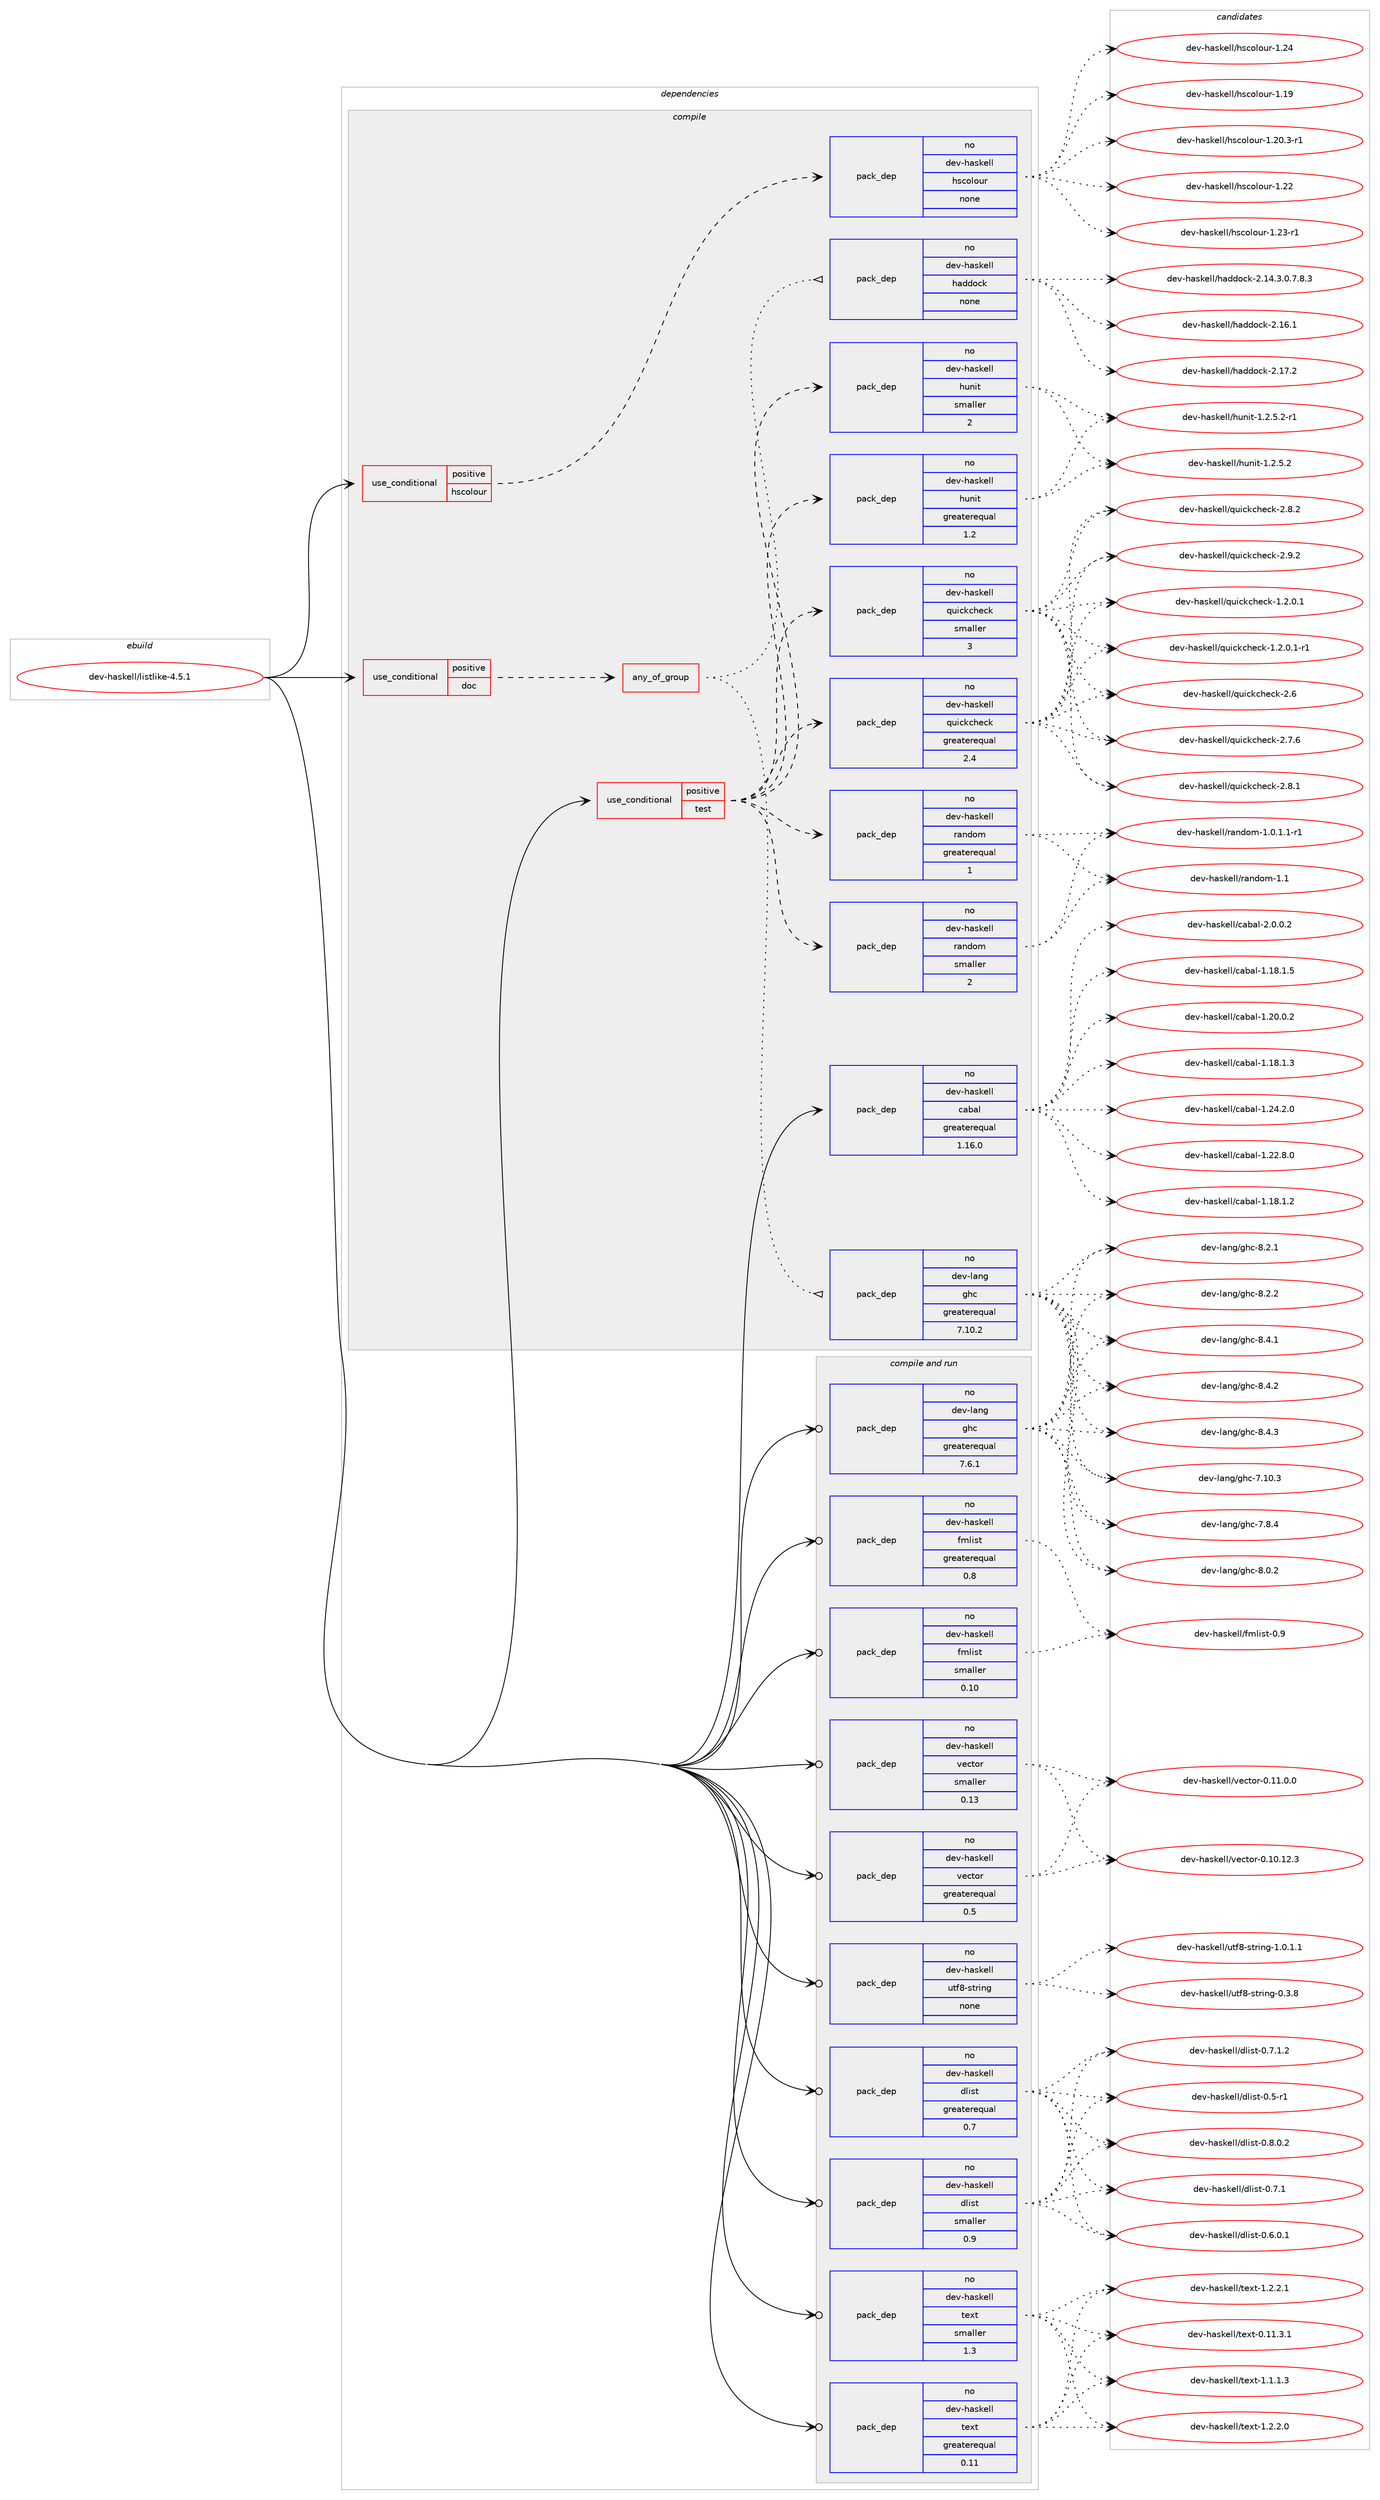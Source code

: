 digraph prolog {

# *************
# Graph options
# *************

newrank=true;
concentrate=true;
compound=true;
graph [rankdir=LR,fontname=Helvetica,fontsize=10,ranksep=1.5];#, ranksep=2.5, nodesep=0.2];
edge  [arrowhead=vee];
node  [fontname=Helvetica,fontsize=10];

# **********
# The ebuild
# **********

subgraph cluster_leftcol {
color=gray;
rank=same;
label=<<i>ebuild</i>>;
id [label="dev-haskell/listlike-4.5.1", color=red, width=4, href="../dev-haskell/listlike-4.5.1.svg"];
}

# ****************
# The dependencies
# ****************

subgraph cluster_midcol {
color=gray;
label=<<i>dependencies</i>>;
subgraph cluster_compile {
fillcolor="#eeeeee";
style=filled;
label=<<i>compile</i>>;
subgraph cond360553 {
dependency1338701 [label=<<TABLE BORDER="0" CELLBORDER="1" CELLSPACING="0" CELLPADDING="4"><TR><TD ROWSPAN="3" CELLPADDING="10">use_conditional</TD></TR><TR><TD>positive</TD></TR><TR><TD>doc</TD></TR></TABLE>>, shape=none, color=red];
subgraph any21204 {
dependency1338702 [label=<<TABLE BORDER="0" CELLBORDER="1" CELLSPACING="0" CELLPADDING="4"><TR><TD CELLPADDING="10">any_of_group</TD></TR></TABLE>>, shape=none, color=red];subgraph pack956392 {
dependency1338703 [label=<<TABLE BORDER="0" CELLBORDER="1" CELLSPACING="0" CELLPADDING="4" WIDTH="220"><TR><TD ROWSPAN="6" CELLPADDING="30">pack_dep</TD></TR><TR><TD WIDTH="110">no</TD></TR><TR><TD>dev-haskell</TD></TR><TR><TD>haddock</TD></TR><TR><TD>none</TD></TR><TR><TD></TD></TR></TABLE>>, shape=none, color=blue];
}
dependency1338702:e -> dependency1338703:w [weight=20,style="dotted",arrowhead="oinv"];
subgraph pack956393 {
dependency1338704 [label=<<TABLE BORDER="0" CELLBORDER="1" CELLSPACING="0" CELLPADDING="4" WIDTH="220"><TR><TD ROWSPAN="6" CELLPADDING="30">pack_dep</TD></TR><TR><TD WIDTH="110">no</TD></TR><TR><TD>dev-lang</TD></TR><TR><TD>ghc</TD></TR><TR><TD>greaterequal</TD></TR><TR><TD>7.10.2</TD></TR></TABLE>>, shape=none, color=blue];
}
dependency1338702:e -> dependency1338704:w [weight=20,style="dotted",arrowhead="oinv"];
}
dependency1338701:e -> dependency1338702:w [weight=20,style="dashed",arrowhead="vee"];
}
id:e -> dependency1338701:w [weight=20,style="solid",arrowhead="vee"];
subgraph cond360554 {
dependency1338705 [label=<<TABLE BORDER="0" CELLBORDER="1" CELLSPACING="0" CELLPADDING="4"><TR><TD ROWSPAN="3" CELLPADDING="10">use_conditional</TD></TR><TR><TD>positive</TD></TR><TR><TD>hscolour</TD></TR></TABLE>>, shape=none, color=red];
subgraph pack956394 {
dependency1338706 [label=<<TABLE BORDER="0" CELLBORDER="1" CELLSPACING="0" CELLPADDING="4" WIDTH="220"><TR><TD ROWSPAN="6" CELLPADDING="30">pack_dep</TD></TR><TR><TD WIDTH="110">no</TD></TR><TR><TD>dev-haskell</TD></TR><TR><TD>hscolour</TD></TR><TR><TD>none</TD></TR><TR><TD></TD></TR></TABLE>>, shape=none, color=blue];
}
dependency1338705:e -> dependency1338706:w [weight=20,style="dashed",arrowhead="vee"];
}
id:e -> dependency1338705:w [weight=20,style="solid",arrowhead="vee"];
subgraph cond360555 {
dependency1338707 [label=<<TABLE BORDER="0" CELLBORDER="1" CELLSPACING="0" CELLPADDING="4"><TR><TD ROWSPAN="3" CELLPADDING="10">use_conditional</TD></TR><TR><TD>positive</TD></TR><TR><TD>test</TD></TR></TABLE>>, shape=none, color=red];
subgraph pack956395 {
dependency1338708 [label=<<TABLE BORDER="0" CELLBORDER="1" CELLSPACING="0" CELLPADDING="4" WIDTH="220"><TR><TD ROWSPAN="6" CELLPADDING="30">pack_dep</TD></TR><TR><TD WIDTH="110">no</TD></TR><TR><TD>dev-haskell</TD></TR><TR><TD>hunit</TD></TR><TR><TD>greaterequal</TD></TR><TR><TD>1.2</TD></TR></TABLE>>, shape=none, color=blue];
}
dependency1338707:e -> dependency1338708:w [weight=20,style="dashed",arrowhead="vee"];
subgraph pack956396 {
dependency1338709 [label=<<TABLE BORDER="0" CELLBORDER="1" CELLSPACING="0" CELLPADDING="4" WIDTH="220"><TR><TD ROWSPAN="6" CELLPADDING="30">pack_dep</TD></TR><TR><TD WIDTH="110">no</TD></TR><TR><TD>dev-haskell</TD></TR><TR><TD>hunit</TD></TR><TR><TD>smaller</TD></TR><TR><TD>2</TD></TR></TABLE>>, shape=none, color=blue];
}
dependency1338707:e -> dependency1338709:w [weight=20,style="dashed",arrowhead="vee"];
subgraph pack956397 {
dependency1338710 [label=<<TABLE BORDER="0" CELLBORDER="1" CELLSPACING="0" CELLPADDING="4" WIDTH="220"><TR><TD ROWSPAN="6" CELLPADDING="30">pack_dep</TD></TR><TR><TD WIDTH="110">no</TD></TR><TR><TD>dev-haskell</TD></TR><TR><TD>quickcheck</TD></TR><TR><TD>greaterequal</TD></TR><TR><TD>2.4</TD></TR></TABLE>>, shape=none, color=blue];
}
dependency1338707:e -> dependency1338710:w [weight=20,style="dashed",arrowhead="vee"];
subgraph pack956398 {
dependency1338711 [label=<<TABLE BORDER="0" CELLBORDER="1" CELLSPACING="0" CELLPADDING="4" WIDTH="220"><TR><TD ROWSPAN="6" CELLPADDING="30">pack_dep</TD></TR><TR><TD WIDTH="110">no</TD></TR><TR><TD>dev-haskell</TD></TR><TR><TD>quickcheck</TD></TR><TR><TD>smaller</TD></TR><TR><TD>3</TD></TR></TABLE>>, shape=none, color=blue];
}
dependency1338707:e -> dependency1338711:w [weight=20,style="dashed",arrowhead="vee"];
subgraph pack956399 {
dependency1338712 [label=<<TABLE BORDER="0" CELLBORDER="1" CELLSPACING="0" CELLPADDING="4" WIDTH="220"><TR><TD ROWSPAN="6" CELLPADDING="30">pack_dep</TD></TR><TR><TD WIDTH="110">no</TD></TR><TR><TD>dev-haskell</TD></TR><TR><TD>random</TD></TR><TR><TD>greaterequal</TD></TR><TR><TD>1</TD></TR></TABLE>>, shape=none, color=blue];
}
dependency1338707:e -> dependency1338712:w [weight=20,style="dashed",arrowhead="vee"];
subgraph pack956400 {
dependency1338713 [label=<<TABLE BORDER="0" CELLBORDER="1" CELLSPACING="0" CELLPADDING="4" WIDTH="220"><TR><TD ROWSPAN="6" CELLPADDING="30">pack_dep</TD></TR><TR><TD WIDTH="110">no</TD></TR><TR><TD>dev-haskell</TD></TR><TR><TD>random</TD></TR><TR><TD>smaller</TD></TR><TR><TD>2</TD></TR></TABLE>>, shape=none, color=blue];
}
dependency1338707:e -> dependency1338713:w [weight=20,style="dashed",arrowhead="vee"];
}
id:e -> dependency1338707:w [weight=20,style="solid",arrowhead="vee"];
subgraph pack956401 {
dependency1338714 [label=<<TABLE BORDER="0" CELLBORDER="1" CELLSPACING="0" CELLPADDING="4" WIDTH="220"><TR><TD ROWSPAN="6" CELLPADDING="30">pack_dep</TD></TR><TR><TD WIDTH="110">no</TD></TR><TR><TD>dev-haskell</TD></TR><TR><TD>cabal</TD></TR><TR><TD>greaterequal</TD></TR><TR><TD>1.16.0</TD></TR></TABLE>>, shape=none, color=blue];
}
id:e -> dependency1338714:w [weight=20,style="solid",arrowhead="vee"];
}
subgraph cluster_compileandrun {
fillcolor="#eeeeee";
style=filled;
label=<<i>compile and run</i>>;
subgraph pack956402 {
dependency1338715 [label=<<TABLE BORDER="0" CELLBORDER="1" CELLSPACING="0" CELLPADDING="4" WIDTH="220"><TR><TD ROWSPAN="6" CELLPADDING="30">pack_dep</TD></TR><TR><TD WIDTH="110">no</TD></TR><TR><TD>dev-haskell</TD></TR><TR><TD>dlist</TD></TR><TR><TD>greaterequal</TD></TR><TR><TD>0.7</TD></TR></TABLE>>, shape=none, color=blue];
}
id:e -> dependency1338715:w [weight=20,style="solid",arrowhead="odotvee"];
subgraph pack956403 {
dependency1338716 [label=<<TABLE BORDER="0" CELLBORDER="1" CELLSPACING="0" CELLPADDING="4" WIDTH="220"><TR><TD ROWSPAN="6" CELLPADDING="30">pack_dep</TD></TR><TR><TD WIDTH="110">no</TD></TR><TR><TD>dev-haskell</TD></TR><TR><TD>dlist</TD></TR><TR><TD>smaller</TD></TR><TR><TD>0.9</TD></TR></TABLE>>, shape=none, color=blue];
}
id:e -> dependency1338716:w [weight=20,style="solid",arrowhead="odotvee"];
subgraph pack956404 {
dependency1338717 [label=<<TABLE BORDER="0" CELLBORDER="1" CELLSPACING="0" CELLPADDING="4" WIDTH="220"><TR><TD ROWSPAN="6" CELLPADDING="30">pack_dep</TD></TR><TR><TD WIDTH="110">no</TD></TR><TR><TD>dev-haskell</TD></TR><TR><TD>fmlist</TD></TR><TR><TD>greaterequal</TD></TR><TR><TD>0.8</TD></TR></TABLE>>, shape=none, color=blue];
}
id:e -> dependency1338717:w [weight=20,style="solid",arrowhead="odotvee"];
subgraph pack956405 {
dependency1338718 [label=<<TABLE BORDER="0" CELLBORDER="1" CELLSPACING="0" CELLPADDING="4" WIDTH="220"><TR><TD ROWSPAN="6" CELLPADDING="30">pack_dep</TD></TR><TR><TD WIDTH="110">no</TD></TR><TR><TD>dev-haskell</TD></TR><TR><TD>fmlist</TD></TR><TR><TD>smaller</TD></TR><TR><TD>0.10</TD></TR></TABLE>>, shape=none, color=blue];
}
id:e -> dependency1338718:w [weight=20,style="solid",arrowhead="odotvee"];
subgraph pack956406 {
dependency1338719 [label=<<TABLE BORDER="0" CELLBORDER="1" CELLSPACING="0" CELLPADDING="4" WIDTH="220"><TR><TD ROWSPAN="6" CELLPADDING="30">pack_dep</TD></TR><TR><TD WIDTH="110">no</TD></TR><TR><TD>dev-haskell</TD></TR><TR><TD>text</TD></TR><TR><TD>greaterequal</TD></TR><TR><TD>0.11</TD></TR></TABLE>>, shape=none, color=blue];
}
id:e -> dependency1338719:w [weight=20,style="solid",arrowhead="odotvee"];
subgraph pack956407 {
dependency1338720 [label=<<TABLE BORDER="0" CELLBORDER="1" CELLSPACING="0" CELLPADDING="4" WIDTH="220"><TR><TD ROWSPAN="6" CELLPADDING="30">pack_dep</TD></TR><TR><TD WIDTH="110">no</TD></TR><TR><TD>dev-haskell</TD></TR><TR><TD>text</TD></TR><TR><TD>smaller</TD></TR><TR><TD>1.3</TD></TR></TABLE>>, shape=none, color=blue];
}
id:e -> dependency1338720:w [weight=20,style="solid",arrowhead="odotvee"];
subgraph pack956408 {
dependency1338721 [label=<<TABLE BORDER="0" CELLBORDER="1" CELLSPACING="0" CELLPADDING="4" WIDTH="220"><TR><TD ROWSPAN="6" CELLPADDING="30">pack_dep</TD></TR><TR><TD WIDTH="110">no</TD></TR><TR><TD>dev-haskell</TD></TR><TR><TD>utf8-string</TD></TR><TR><TD>none</TD></TR><TR><TD></TD></TR></TABLE>>, shape=none, color=blue];
}
id:e -> dependency1338721:w [weight=20,style="solid",arrowhead="odotvee"];
subgraph pack956409 {
dependency1338722 [label=<<TABLE BORDER="0" CELLBORDER="1" CELLSPACING="0" CELLPADDING="4" WIDTH="220"><TR><TD ROWSPAN="6" CELLPADDING="30">pack_dep</TD></TR><TR><TD WIDTH="110">no</TD></TR><TR><TD>dev-haskell</TD></TR><TR><TD>vector</TD></TR><TR><TD>greaterequal</TD></TR><TR><TD>0.5</TD></TR></TABLE>>, shape=none, color=blue];
}
id:e -> dependency1338722:w [weight=20,style="solid",arrowhead="odotvee"];
subgraph pack956410 {
dependency1338723 [label=<<TABLE BORDER="0" CELLBORDER="1" CELLSPACING="0" CELLPADDING="4" WIDTH="220"><TR><TD ROWSPAN="6" CELLPADDING="30">pack_dep</TD></TR><TR><TD WIDTH="110">no</TD></TR><TR><TD>dev-haskell</TD></TR><TR><TD>vector</TD></TR><TR><TD>smaller</TD></TR><TR><TD>0.13</TD></TR></TABLE>>, shape=none, color=blue];
}
id:e -> dependency1338723:w [weight=20,style="solid",arrowhead="odotvee"];
subgraph pack956411 {
dependency1338724 [label=<<TABLE BORDER="0" CELLBORDER="1" CELLSPACING="0" CELLPADDING="4" WIDTH="220"><TR><TD ROWSPAN="6" CELLPADDING="30">pack_dep</TD></TR><TR><TD WIDTH="110">no</TD></TR><TR><TD>dev-lang</TD></TR><TR><TD>ghc</TD></TR><TR><TD>greaterequal</TD></TR><TR><TD>7.6.1</TD></TR></TABLE>>, shape=none, color=blue];
}
id:e -> dependency1338724:w [weight=20,style="solid",arrowhead="odotvee"];
}
subgraph cluster_run {
fillcolor="#eeeeee";
style=filled;
label=<<i>run</i>>;
}
}

# **************
# The candidates
# **************

subgraph cluster_choices {
rank=same;
color=gray;
label=<<i>candidates</i>>;

subgraph choice956392 {
color=black;
nodesep=1;
choice1001011184510497115107101108108471049710010011199107455046495246514648465546564651 [label="dev-haskell/haddock-2.14.3.0.7.8.3", color=red, width=4,href="../dev-haskell/haddock-2.14.3.0.7.8.3.svg"];
choice100101118451049711510710110810847104971001001119910745504649544649 [label="dev-haskell/haddock-2.16.1", color=red, width=4,href="../dev-haskell/haddock-2.16.1.svg"];
choice100101118451049711510710110810847104971001001119910745504649554650 [label="dev-haskell/haddock-2.17.2", color=red, width=4,href="../dev-haskell/haddock-2.17.2.svg"];
dependency1338703:e -> choice1001011184510497115107101108108471049710010011199107455046495246514648465546564651:w [style=dotted,weight="100"];
dependency1338703:e -> choice100101118451049711510710110810847104971001001119910745504649544649:w [style=dotted,weight="100"];
dependency1338703:e -> choice100101118451049711510710110810847104971001001119910745504649554650:w [style=dotted,weight="100"];
}
subgraph choice956393 {
color=black;
nodesep=1;
choice1001011184510897110103471031049945554649484651 [label="dev-lang/ghc-7.10.3", color=red, width=4,href="../dev-lang/ghc-7.10.3.svg"];
choice10010111845108971101034710310499455546564652 [label="dev-lang/ghc-7.8.4", color=red, width=4,href="../dev-lang/ghc-7.8.4.svg"];
choice10010111845108971101034710310499455646484650 [label="dev-lang/ghc-8.0.2", color=red, width=4,href="../dev-lang/ghc-8.0.2.svg"];
choice10010111845108971101034710310499455646504649 [label="dev-lang/ghc-8.2.1", color=red, width=4,href="../dev-lang/ghc-8.2.1.svg"];
choice10010111845108971101034710310499455646504650 [label="dev-lang/ghc-8.2.2", color=red, width=4,href="../dev-lang/ghc-8.2.2.svg"];
choice10010111845108971101034710310499455646524649 [label="dev-lang/ghc-8.4.1", color=red, width=4,href="../dev-lang/ghc-8.4.1.svg"];
choice10010111845108971101034710310499455646524650 [label="dev-lang/ghc-8.4.2", color=red, width=4,href="../dev-lang/ghc-8.4.2.svg"];
choice10010111845108971101034710310499455646524651 [label="dev-lang/ghc-8.4.3", color=red, width=4,href="../dev-lang/ghc-8.4.3.svg"];
dependency1338704:e -> choice1001011184510897110103471031049945554649484651:w [style=dotted,weight="100"];
dependency1338704:e -> choice10010111845108971101034710310499455546564652:w [style=dotted,weight="100"];
dependency1338704:e -> choice10010111845108971101034710310499455646484650:w [style=dotted,weight="100"];
dependency1338704:e -> choice10010111845108971101034710310499455646504649:w [style=dotted,weight="100"];
dependency1338704:e -> choice10010111845108971101034710310499455646504650:w [style=dotted,weight="100"];
dependency1338704:e -> choice10010111845108971101034710310499455646524649:w [style=dotted,weight="100"];
dependency1338704:e -> choice10010111845108971101034710310499455646524650:w [style=dotted,weight="100"];
dependency1338704:e -> choice10010111845108971101034710310499455646524651:w [style=dotted,weight="100"];
}
subgraph choice956394 {
color=black;
nodesep=1;
choice100101118451049711510710110810847104115991111081111171144549464957 [label="dev-haskell/hscolour-1.19", color=red, width=4,href="../dev-haskell/hscolour-1.19.svg"];
choice10010111845104971151071011081084710411599111108111117114454946504846514511449 [label="dev-haskell/hscolour-1.20.3-r1", color=red, width=4,href="../dev-haskell/hscolour-1.20.3-r1.svg"];
choice100101118451049711510710110810847104115991111081111171144549465050 [label="dev-haskell/hscolour-1.22", color=red, width=4,href="../dev-haskell/hscolour-1.22.svg"];
choice1001011184510497115107101108108471041159911110811111711445494650514511449 [label="dev-haskell/hscolour-1.23-r1", color=red, width=4,href="../dev-haskell/hscolour-1.23-r1.svg"];
choice100101118451049711510710110810847104115991111081111171144549465052 [label="dev-haskell/hscolour-1.24", color=red, width=4,href="../dev-haskell/hscolour-1.24.svg"];
dependency1338706:e -> choice100101118451049711510710110810847104115991111081111171144549464957:w [style=dotted,weight="100"];
dependency1338706:e -> choice10010111845104971151071011081084710411599111108111117114454946504846514511449:w [style=dotted,weight="100"];
dependency1338706:e -> choice100101118451049711510710110810847104115991111081111171144549465050:w [style=dotted,weight="100"];
dependency1338706:e -> choice1001011184510497115107101108108471041159911110811111711445494650514511449:w [style=dotted,weight="100"];
dependency1338706:e -> choice100101118451049711510710110810847104115991111081111171144549465052:w [style=dotted,weight="100"];
}
subgraph choice956395 {
color=black;
nodesep=1;
choice1001011184510497115107101108108471041171101051164549465046534650 [label="dev-haskell/hunit-1.2.5.2", color=red, width=4,href="../dev-haskell/hunit-1.2.5.2.svg"];
choice10010111845104971151071011081084710411711010511645494650465346504511449 [label="dev-haskell/hunit-1.2.5.2-r1", color=red, width=4,href="../dev-haskell/hunit-1.2.5.2-r1.svg"];
dependency1338708:e -> choice1001011184510497115107101108108471041171101051164549465046534650:w [style=dotted,weight="100"];
dependency1338708:e -> choice10010111845104971151071011081084710411711010511645494650465346504511449:w [style=dotted,weight="100"];
}
subgraph choice956396 {
color=black;
nodesep=1;
choice1001011184510497115107101108108471041171101051164549465046534650 [label="dev-haskell/hunit-1.2.5.2", color=red, width=4,href="../dev-haskell/hunit-1.2.5.2.svg"];
choice10010111845104971151071011081084710411711010511645494650465346504511449 [label="dev-haskell/hunit-1.2.5.2-r1", color=red, width=4,href="../dev-haskell/hunit-1.2.5.2-r1.svg"];
dependency1338709:e -> choice1001011184510497115107101108108471041171101051164549465046534650:w [style=dotted,weight="100"];
dependency1338709:e -> choice10010111845104971151071011081084710411711010511645494650465346504511449:w [style=dotted,weight="100"];
}
subgraph choice956397 {
color=black;
nodesep=1;
choice1001011184510497115107101108108471131171059910799104101991074549465046484649 [label="dev-haskell/quickcheck-1.2.0.1", color=red, width=4,href="../dev-haskell/quickcheck-1.2.0.1.svg"];
choice10010111845104971151071011081084711311710599107991041019910745494650464846494511449 [label="dev-haskell/quickcheck-1.2.0.1-r1", color=red, width=4,href="../dev-haskell/quickcheck-1.2.0.1-r1.svg"];
choice10010111845104971151071011081084711311710599107991041019910745504654 [label="dev-haskell/quickcheck-2.6", color=red, width=4,href="../dev-haskell/quickcheck-2.6.svg"];
choice100101118451049711510710110810847113117105991079910410199107455046554654 [label="dev-haskell/quickcheck-2.7.6", color=red, width=4,href="../dev-haskell/quickcheck-2.7.6.svg"];
choice100101118451049711510710110810847113117105991079910410199107455046564649 [label="dev-haskell/quickcheck-2.8.1", color=red, width=4,href="../dev-haskell/quickcheck-2.8.1.svg"];
choice100101118451049711510710110810847113117105991079910410199107455046564650 [label="dev-haskell/quickcheck-2.8.2", color=red, width=4,href="../dev-haskell/quickcheck-2.8.2.svg"];
choice100101118451049711510710110810847113117105991079910410199107455046574650 [label="dev-haskell/quickcheck-2.9.2", color=red, width=4,href="../dev-haskell/quickcheck-2.9.2.svg"];
dependency1338710:e -> choice1001011184510497115107101108108471131171059910799104101991074549465046484649:w [style=dotted,weight="100"];
dependency1338710:e -> choice10010111845104971151071011081084711311710599107991041019910745494650464846494511449:w [style=dotted,weight="100"];
dependency1338710:e -> choice10010111845104971151071011081084711311710599107991041019910745504654:w [style=dotted,weight="100"];
dependency1338710:e -> choice100101118451049711510710110810847113117105991079910410199107455046554654:w [style=dotted,weight="100"];
dependency1338710:e -> choice100101118451049711510710110810847113117105991079910410199107455046564649:w [style=dotted,weight="100"];
dependency1338710:e -> choice100101118451049711510710110810847113117105991079910410199107455046564650:w [style=dotted,weight="100"];
dependency1338710:e -> choice100101118451049711510710110810847113117105991079910410199107455046574650:w [style=dotted,weight="100"];
}
subgraph choice956398 {
color=black;
nodesep=1;
choice1001011184510497115107101108108471131171059910799104101991074549465046484649 [label="dev-haskell/quickcheck-1.2.0.1", color=red, width=4,href="../dev-haskell/quickcheck-1.2.0.1.svg"];
choice10010111845104971151071011081084711311710599107991041019910745494650464846494511449 [label="dev-haskell/quickcheck-1.2.0.1-r1", color=red, width=4,href="../dev-haskell/quickcheck-1.2.0.1-r1.svg"];
choice10010111845104971151071011081084711311710599107991041019910745504654 [label="dev-haskell/quickcheck-2.6", color=red, width=4,href="../dev-haskell/quickcheck-2.6.svg"];
choice100101118451049711510710110810847113117105991079910410199107455046554654 [label="dev-haskell/quickcheck-2.7.6", color=red, width=4,href="../dev-haskell/quickcheck-2.7.6.svg"];
choice100101118451049711510710110810847113117105991079910410199107455046564649 [label="dev-haskell/quickcheck-2.8.1", color=red, width=4,href="../dev-haskell/quickcheck-2.8.1.svg"];
choice100101118451049711510710110810847113117105991079910410199107455046564650 [label="dev-haskell/quickcheck-2.8.2", color=red, width=4,href="../dev-haskell/quickcheck-2.8.2.svg"];
choice100101118451049711510710110810847113117105991079910410199107455046574650 [label="dev-haskell/quickcheck-2.9.2", color=red, width=4,href="../dev-haskell/quickcheck-2.9.2.svg"];
dependency1338711:e -> choice1001011184510497115107101108108471131171059910799104101991074549465046484649:w [style=dotted,weight="100"];
dependency1338711:e -> choice10010111845104971151071011081084711311710599107991041019910745494650464846494511449:w [style=dotted,weight="100"];
dependency1338711:e -> choice10010111845104971151071011081084711311710599107991041019910745504654:w [style=dotted,weight="100"];
dependency1338711:e -> choice100101118451049711510710110810847113117105991079910410199107455046554654:w [style=dotted,weight="100"];
dependency1338711:e -> choice100101118451049711510710110810847113117105991079910410199107455046564649:w [style=dotted,weight="100"];
dependency1338711:e -> choice100101118451049711510710110810847113117105991079910410199107455046564650:w [style=dotted,weight="100"];
dependency1338711:e -> choice100101118451049711510710110810847113117105991079910410199107455046574650:w [style=dotted,weight="100"];
}
subgraph choice956399 {
color=black;
nodesep=1;
choice1001011184510497115107101108108471149711010011110945494648464946494511449 [label="dev-haskell/random-1.0.1.1-r1", color=red, width=4,href="../dev-haskell/random-1.0.1.1-r1.svg"];
choice1001011184510497115107101108108471149711010011110945494649 [label="dev-haskell/random-1.1", color=red, width=4,href="../dev-haskell/random-1.1.svg"];
dependency1338712:e -> choice1001011184510497115107101108108471149711010011110945494648464946494511449:w [style=dotted,weight="100"];
dependency1338712:e -> choice1001011184510497115107101108108471149711010011110945494649:w [style=dotted,weight="100"];
}
subgraph choice956400 {
color=black;
nodesep=1;
choice1001011184510497115107101108108471149711010011110945494648464946494511449 [label="dev-haskell/random-1.0.1.1-r1", color=red, width=4,href="../dev-haskell/random-1.0.1.1-r1.svg"];
choice1001011184510497115107101108108471149711010011110945494649 [label="dev-haskell/random-1.1", color=red, width=4,href="../dev-haskell/random-1.1.svg"];
dependency1338713:e -> choice1001011184510497115107101108108471149711010011110945494648464946494511449:w [style=dotted,weight="100"];
dependency1338713:e -> choice1001011184510497115107101108108471149711010011110945494649:w [style=dotted,weight="100"];
}
subgraph choice956401 {
color=black;
nodesep=1;
choice10010111845104971151071011081084799979897108454946495646494650 [label="dev-haskell/cabal-1.18.1.2", color=red, width=4,href="../dev-haskell/cabal-1.18.1.2.svg"];
choice10010111845104971151071011081084799979897108454946495646494651 [label="dev-haskell/cabal-1.18.1.3", color=red, width=4,href="../dev-haskell/cabal-1.18.1.3.svg"];
choice10010111845104971151071011081084799979897108454946495646494653 [label="dev-haskell/cabal-1.18.1.5", color=red, width=4,href="../dev-haskell/cabal-1.18.1.5.svg"];
choice10010111845104971151071011081084799979897108454946504846484650 [label="dev-haskell/cabal-1.20.0.2", color=red, width=4,href="../dev-haskell/cabal-1.20.0.2.svg"];
choice10010111845104971151071011081084799979897108454946505046564648 [label="dev-haskell/cabal-1.22.8.0", color=red, width=4,href="../dev-haskell/cabal-1.22.8.0.svg"];
choice10010111845104971151071011081084799979897108454946505246504648 [label="dev-haskell/cabal-1.24.2.0", color=red, width=4,href="../dev-haskell/cabal-1.24.2.0.svg"];
choice100101118451049711510710110810847999798971084550464846484650 [label="dev-haskell/cabal-2.0.0.2", color=red, width=4,href="../dev-haskell/cabal-2.0.0.2.svg"];
dependency1338714:e -> choice10010111845104971151071011081084799979897108454946495646494650:w [style=dotted,weight="100"];
dependency1338714:e -> choice10010111845104971151071011081084799979897108454946495646494651:w [style=dotted,weight="100"];
dependency1338714:e -> choice10010111845104971151071011081084799979897108454946495646494653:w [style=dotted,weight="100"];
dependency1338714:e -> choice10010111845104971151071011081084799979897108454946504846484650:w [style=dotted,weight="100"];
dependency1338714:e -> choice10010111845104971151071011081084799979897108454946505046564648:w [style=dotted,weight="100"];
dependency1338714:e -> choice10010111845104971151071011081084799979897108454946505246504648:w [style=dotted,weight="100"];
dependency1338714:e -> choice100101118451049711510710110810847999798971084550464846484650:w [style=dotted,weight="100"];
}
subgraph choice956402 {
color=black;
nodesep=1;
choice100101118451049711510710110810847100108105115116454846534511449 [label="dev-haskell/dlist-0.5-r1", color=red, width=4,href="../dev-haskell/dlist-0.5-r1.svg"];
choice1001011184510497115107101108108471001081051151164548465446484649 [label="dev-haskell/dlist-0.6.0.1", color=red, width=4,href="../dev-haskell/dlist-0.6.0.1.svg"];
choice100101118451049711510710110810847100108105115116454846554649 [label="dev-haskell/dlist-0.7.1", color=red, width=4,href="../dev-haskell/dlist-0.7.1.svg"];
choice1001011184510497115107101108108471001081051151164548465546494650 [label="dev-haskell/dlist-0.7.1.2", color=red, width=4,href="../dev-haskell/dlist-0.7.1.2.svg"];
choice1001011184510497115107101108108471001081051151164548465646484650 [label="dev-haskell/dlist-0.8.0.2", color=red, width=4,href="../dev-haskell/dlist-0.8.0.2.svg"];
dependency1338715:e -> choice100101118451049711510710110810847100108105115116454846534511449:w [style=dotted,weight="100"];
dependency1338715:e -> choice1001011184510497115107101108108471001081051151164548465446484649:w [style=dotted,weight="100"];
dependency1338715:e -> choice100101118451049711510710110810847100108105115116454846554649:w [style=dotted,weight="100"];
dependency1338715:e -> choice1001011184510497115107101108108471001081051151164548465546494650:w [style=dotted,weight="100"];
dependency1338715:e -> choice1001011184510497115107101108108471001081051151164548465646484650:w [style=dotted,weight="100"];
}
subgraph choice956403 {
color=black;
nodesep=1;
choice100101118451049711510710110810847100108105115116454846534511449 [label="dev-haskell/dlist-0.5-r1", color=red, width=4,href="../dev-haskell/dlist-0.5-r1.svg"];
choice1001011184510497115107101108108471001081051151164548465446484649 [label="dev-haskell/dlist-0.6.0.1", color=red, width=4,href="../dev-haskell/dlist-0.6.0.1.svg"];
choice100101118451049711510710110810847100108105115116454846554649 [label="dev-haskell/dlist-0.7.1", color=red, width=4,href="../dev-haskell/dlist-0.7.1.svg"];
choice1001011184510497115107101108108471001081051151164548465546494650 [label="dev-haskell/dlist-0.7.1.2", color=red, width=4,href="../dev-haskell/dlist-0.7.1.2.svg"];
choice1001011184510497115107101108108471001081051151164548465646484650 [label="dev-haskell/dlist-0.8.0.2", color=red, width=4,href="../dev-haskell/dlist-0.8.0.2.svg"];
dependency1338716:e -> choice100101118451049711510710110810847100108105115116454846534511449:w [style=dotted,weight="100"];
dependency1338716:e -> choice1001011184510497115107101108108471001081051151164548465446484649:w [style=dotted,weight="100"];
dependency1338716:e -> choice100101118451049711510710110810847100108105115116454846554649:w [style=dotted,weight="100"];
dependency1338716:e -> choice1001011184510497115107101108108471001081051151164548465546494650:w [style=dotted,weight="100"];
dependency1338716:e -> choice1001011184510497115107101108108471001081051151164548465646484650:w [style=dotted,weight="100"];
}
subgraph choice956404 {
color=black;
nodesep=1;
choice10010111845104971151071011081084710210910810511511645484657 [label="dev-haskell/fmlist-0.9", color=red, width=4,href="../dev-haskell/fmlist-0.9.svg"];
dependency1338717:e -> choice10010111845104971151071011081084710210910810511511645484657:w [style=dotted,weight="100"];
}
subgraph choice956405 {
color=black;
nodesep=1;
choice10010111845104971151071011081084710210910810511511645484657 [label="dev-haskell/fmlist-0.9", color=red, width=4,href="../dev-haskell/fmlist-0.9.svg"];
dependency1338718:e -> choice10010111845104971151071011081084710210910810511511645484657:w [style=dotted,weight="100"];
}
subgraph choice956406 {
color=black;
nodesep=1;
choice100101118451049711510710110810847116101120116454846494946514649 [label="dev-haskell/text-0.11.3.1", color=red, width=4,href="../dev-haskell/text-0.11.3.1.svg"];
choice1001011184510497115107101108108471161011201164549464946494651 [label="dev-haskell/text-1.1.1.3", color=red, width=4,href="../dev-haskell/text-1.1.1.3.svg"];
choice1001011184510497115107101108108471161011201164549465046504648 [label="dev-haskell/text-1.2.2.0", color=red, width=4,href="../dev-haskell/text-1.2.2.0.svg"];
choice1001011184510497115107101108108471161011201164549465046504649 [label="dev-haskell/text-1.2.2.1", color=red, width=4,href="../dev-haskell/text-1.2.2.1.svg"];
dependency1338719:e -> choice100101118451049711510710110810847116101120116454846494946514649:w [style=dotted,weight="100"];
dependency1338719:e -> choice1001011184510497115107101108108471161011201164549464946494651:w [style=dotted,weight="100"];
dependency1338719:e -> choice1001011184510497115107101108108471161011201164549465046504648:w [style=dotted,weight="100"];
dependency1338719:e -> choice1001011184510497115107101108108471161011201164549465046504649:w [style=dotted,weight="100"];
}
subgraph choice956407 {
color=black;
nodesep=1;
choice100101118451049711510710110810847116101120116454846494946514649 [label="dev-haskell/text-0.11.3.1", color=red, width=4,href="../dev-haskell/text-0.11.3.1.svg"];
choice1001011184510497115107101108108471161011201164549464946494651 [label="dev-haskell/text-1.1.1.3", color=red, width=4,href="../dev-haskell/text-1.1.1.3.svg"];
choice1001011184510497115107101108108471161011201164549465046504648 [label="dev-haskell/text-1.2.2.0", color=red, width=4,href="../dev-haskell/text-1.2.2.0.svg"];
choice1001011184510497115107101108108471161011201164549465046504649 [label="dev-haskell/text-1.2.2.1", color=red, width=4,href="../dev-haskell/text-1.2.2.1.svg"];
dependency1338720:e -> choice100101118451049711510710110810847116101120116454846494946514649:w [style=dotted,weight="100"];
dependency1338720:e -> choice1001011184510497115107101108108471161011201164549464946494651:w [style=dotted,weight="100"];
dependency1338720:e -> choice1001011184510497115107101108108471161011201164549465046504648:w [style=dotted,weight="100"];
dependency1338720:e -> choice1001011184510497115107101108108471161011201164549465046504649:w [style=dotted,weight="100"];
}
subgraph choice956408 {
color=black;
nodesep=1;
choice1001011184510497115107101108108471171161025645115116114105110103454846514656 [label="dev-haskell/utf8-string-0.3.8", color=red, width=4,href="../dev-haskell/utf8-string-0.3.8.svg"];
choice10010111845104971151071011081084711711610256451151161141051101034549464846494649 [label="dev-haskell/utf8-string-1.0.1.1", color=red, width=4,href="../dev-haskell/utf8-string-1.0.1.1.svg"];
dependency1338721:e -> choice1001011184510497115107101108108471171161025645115116114105110103454846514656:w [style=dotted,weight="100"];
dependency1338721:e -> choice10010111845104971151071011081084711711610256451151161141051101034549464846494649:w [style=dotted,weight="100"];
}
subgraph choice956409 {
color=black;
nodesep=1;
choice1001011184510497115107101108108471181019911611111445484649484649504651 [label="dev-haskell/vector-0.10.12.3", color=red, width=4,href="../dev-haskell/vector-0.10.12.3.svg"];
choice10010111845104971151071011081084711810199116111114454846494946484648 [label="dev-haskell/vector-0.11.0.0", color=red, width=4,href="../dev-haskell/vector-0.11.0.0.svg"];
dependency1338722:e -> choice1001011184510497115107101108108471181019911611111445484649484649504651:w [style=dotted,weight="100"];
dependency1338722:e -> choice10010111845104971151071011081084711810199116111114454846494946484648:w [style=dotted,weight="100"];
}
subgraph choice956410 {
color=black;
nodesep=1;
choice1001011184510497115107101108108471181019911611111445484649484649504651 [label="dev-haskell/vector-0.10.12.3", color=red, width=4,href="../dev-haskell/vector-0.10.12.3.svg"];
choice10010111845104971151071011081084711810199116111114454846494946484648 [label="dev-haskell/vector-0.11.0.0", color=red, width=4,href="../dev-haskell/vector-0.11.0.0.svg"];
dependency1338723:e -> choice1001011184510497115107101108108471181019911611111445484649484649504651:w [style=dotted,weight="100"];
dependency1338723:e -> choice10010111845104971151071011081084711810199116111114454846494946484648:w [style=dotted,weight="100"];
}
subgraph choice956411 {
color=black;
nodesep=1;
choice1001011184510897110103471031049945554649484651 [label="dev-lang/ghc-7.10.3", color=red, width=4,href="../dev-lang/ghc-7.10.3.svg"];
choice10010111845108971101034710310499455546564652 [label="dev-lang/ghc-7.8.4", color=red, width=4,href="../dev-lang/ghc-7.8.4.svg"];
choice10010111845108971101034710310499455646484650 [label="dev-lang/ghc-8.0.2", color=red, width=4,href="../dev-lang/ghc-8.0.2.svg"];
choice10010111845108971101034710310499455646504649 [label="dev-lang/ghc-8.2.1", color=red, width=4,href="../dev-lang/ghc-8.2.1.svg"];
choice10010111845108971101034710310499455646504650 [label="dev-lang/ghc-8.2.2", color=red, width=4,href="../dev-lang/ghc-8.2.2.svg"];
choice10010111845108971101034710310499455646524649 [label="dev-lang/ghc-8.4.1", color=red, width=4,href="../dev-lang/ghc-8.4.1.svg"];
choice10010111845108971101034710310499455646524650 [label="dev-lang/ghc-8.4.2", color=red, width=4,href="../dev-lang/ghc-8.4.2.svg"];
choice10010111845108971101034710310499455646524651 [label="dev-lang/ghc-8.4.3", color=red, width=4,href="../dev-lang/ghc-8.4.3.svg"];
dependency1338724:e -> choice1001011184510897110103471031049945554649484651:w [style=dotted,weight="100"];
dependency1338724:e -> choice10010111845108971101034710310499455546564652:w [style=dotted,weight="100"];
dependency1338724:e -> choice10010111845108971101034710310499455646484650:w [style=dotted,weight="100"];
dependency1338724:e -> choice10010111845108971101034710310499455646504649:w [style=dotted,weight="100"];
dependency1338724:e -> choice10010111845108971101034710310499455646504650:w [style=dotted,weight="100"];
dependency1338724:e -> choice10010111845108971101034710310499455646524649:w [style=dotted,weight="100"];
dependency1338724:e -> choice10010111845108971101034710310499455646524650:w [style=dotted,weight="100"];
dependency1338724:e -> choice10010111845108971101034710310499455646524651:w [style=dotted,weight="100"];
}
}

}

